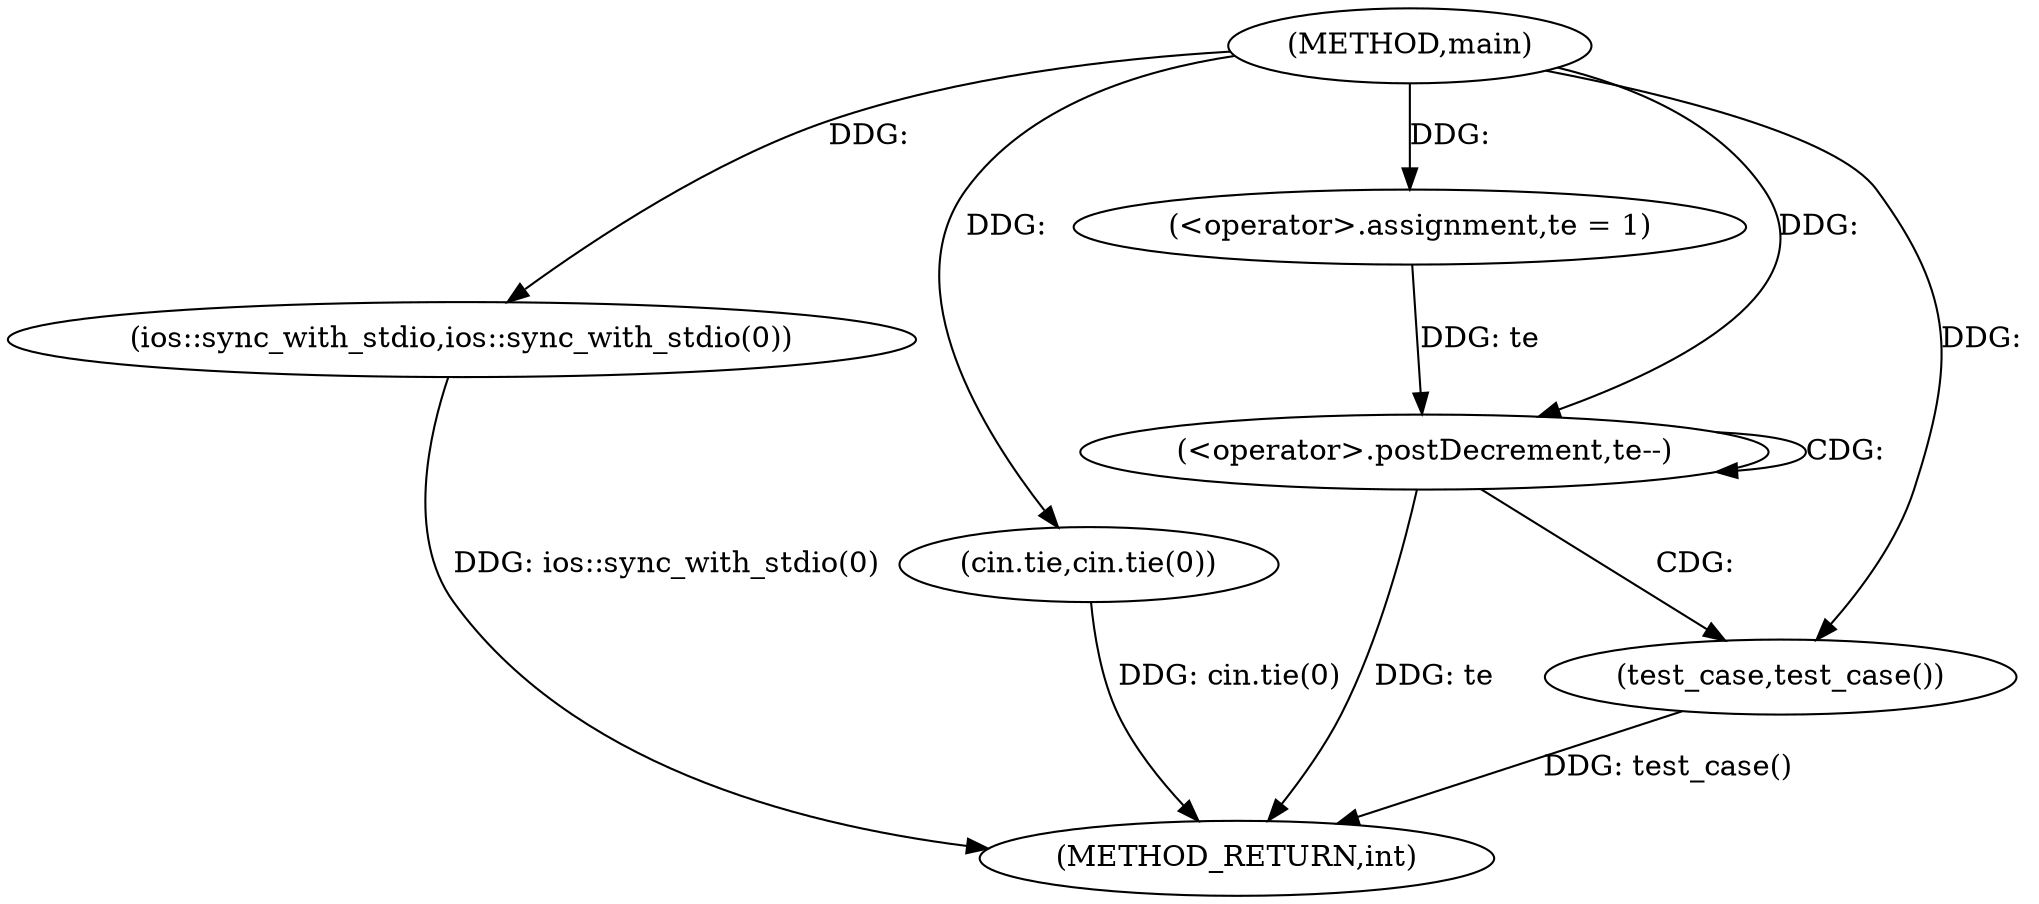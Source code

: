 digraph "main" {  
"1000270" [label = "(METHOD,main)" ]
"1000285" [label = "(METHOD_RETURN,int)" ]
"1000272" [label = "(ios::sync_with_stdio,ios::sync_with_stdio(0))" ]
"1000274" [label = "(cin.tie,cin.tie(0))" ]
"1000277" [label = "(<operator>.assignment,te = 1)" ]
"1000281" [label = "(<operator>.postDecrement,te--)" ]
"1000284" [label = "(test_case,test_case())" ]
  "1000272" -> "1000285"  [ label = "DDG: ios::sync_with_stdio(0)"] 
  "1000274" -> "1000285"  [ label = "DDG: cin.tie(0)"] 
  "1000281" -> "1000285"  [ label = "DDG: te"] 
  "1000284" -> "1000285"  [ label = "DDG: test_case()"] 
  "1000270" -> "1000277"  [ label = "DDG: "] 
  "1000270" -> "1000272"  [ label = "DDG: "] 
  "1000270" -> "1000274"  [ label = "DDG: "] 
  "1000277" -> "1000281"  [ label = "DDG: te"] 
  "1000270" -> "1000281"  [ label = "DDG: "] 
  "1000270" -> "1000284"  [ label = "DDG: "] 
  "1000281" -> "1000281"  [ label = "CDG: "] 
  "1000281" -> "1000284"  [ label = "CDG: "] 
}
